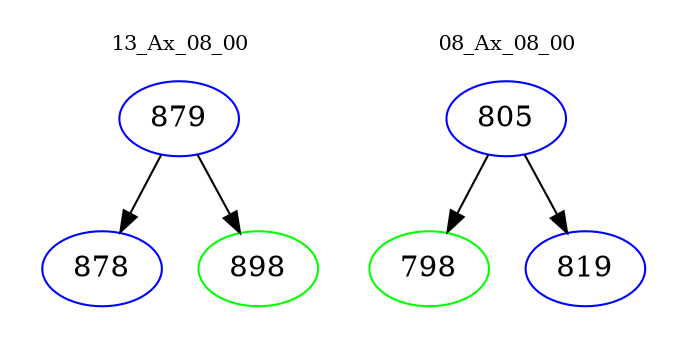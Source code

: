 digraph{
subgraph cluster_0 {
color = white
label = "13_Ax_08_00";
fontsize=10;
T0_879 [label="879", color="blue"]
T0_879 -> T0_878 [color="black"]
T0_878 [label="878", color="blue"]
T0_879 -> T0_898 [color="black"]
T0_898 [label="898", color="green"]
}
subgraph cluster_1 {
color = white
label = "08_Ax_08_00";
fontsize=10;
T1_805 [label="805", color="blue"]
T1_805 -> T1_798 [color="black"]
T1_798 [label="798", color="green"]
T1_805 -> T1_819 [color="black"]
T1_819 [label="819", color="blue"]
}
}
